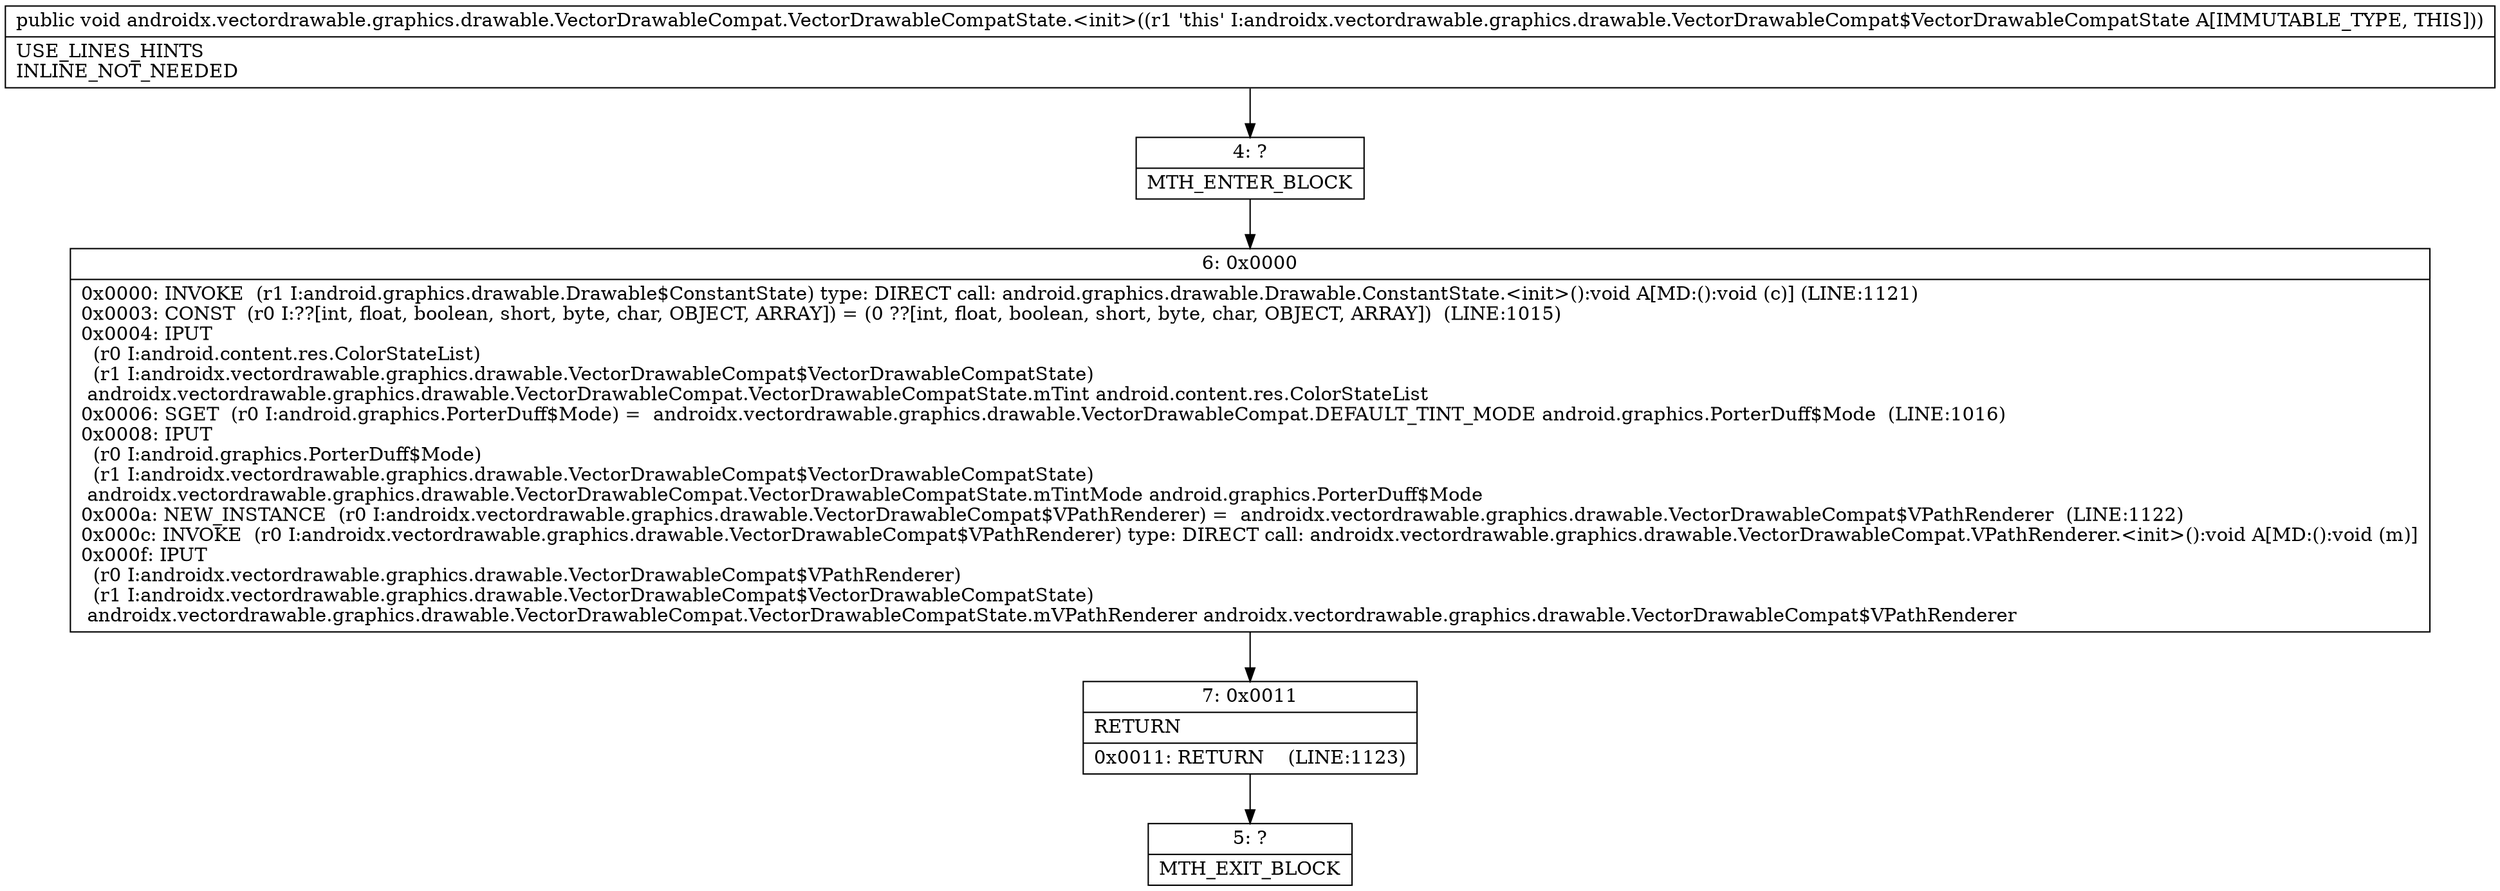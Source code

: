 digraph "CFG forandroidx.vectordrawable.graphics.drawable.VectorDrawableCompat.VectorDrawableCompatState.\<init\>()V" {
Node_4 [shape=record,label="{4\:\ ?|MTH_ENTER_BLOCK\l}"];
Node_6 [shape=record,label="{6\:\ 0x0000|0x0000: INVOKE  (r1 I:android.graphics.drawable.Drawable$ConstantState) type: DIRECT call: android.graphics.drawable.Drawable.ConstantState.\<init\>():void A[MD:():void (c)] (LINE:1121)\l0x0003: CONST  (r0 I:??[int, float, boolean, short, byte, char, OBJECT, ARRAY]) = (0 ??[int, float, boolean, short, byte, char, OBJECT, ARRAY])  (LINE:1015)\l0x0004: IPUT  \l  (r0 I:android.content.res.ColorStateList)\l  (r1 I:androidx.vectordrawable.graphics.drawable.VectorDrawableCompat$VectorDrawableCompatState)\l androidx.vectordrawable.graphics.drawable.VectorDrawableCompat.VectorDrawableCompatState.mTint android.content.res.ColorStateList \l0x0006: SGET  (r0 I:android.graphics.PorterDuff$Mode) =  androidx.vectordrawable.graphics.drawable.VectorDrawableCompat.DEFAULT_TINT_MODE android.graphics.PorterDuff$Mode  (LINE:1016)\l0x0008: IPUT  \l  (r0 I:android.graphics.PorterDuff$Mode)\l  (r1 I:androidx.vectordrawable.graphics.drawable.VectorDrawableCompat$VectorDrawableCompatState)\l androidx.vectordrawable.graphics.drawable.VectorDrawableCompat.VectorDrawableCompatState.mTintMode android.graphics.PorterDuff$Mode \l0x000a: NEW_INSTANCE  (r0 I:androidx.vectordrawable.graphics.drawable.VectorDrawableCompat$VPathRenderer) =  androidx.vectordrawable.graphics.drawable.VectorDrawableCompat$VPathRenderer  (LINE:1122)\l0x000c: INVOKE  (r0 I:androidx.vectordrawable.graphics.drawable.VectorDrawableCompat$VPathRenderer) type: DIRECT call: androidx.vectordrawable.graphics.drawable.VectorDrawableCompat.VPathRenderer.\<init\>():void A[MD:():void (m)]\l0x000f: IPUT  \l  (r0 I:androidx.vectordrawable.graphics.drawable.VectorDrawableCompat$VPathRenderer)\l  (r1 I:androidx.vectordrawable.graphics.drawable.VectorDrawableCompat$VectorDrawableCompatState)\l androidx.vectordrawable.graphics.drawable.VectorDrawableCompat.VectorDrawableCompatState.mVPathRenderer androidx.vectordrawable.graphics.drawable.VectorDrawableCompat$VPathRenderer \l}"];
Node_7 [shape=record,label="{7\:\ 0x0011|RETURN\l|0x0011: RETURN    (LINE:1123)\l}"];
Node_5 [shape=record,label="{5\:\ ?|MTH_EXIT_BLOCK\l}"];
MethodNode[shape=record,label="{public void androidx.vectordrawable.graphics.drawable.VectorDrawableCompat.VectorDrawableCompatState.\<init\>((r1 'this' I:androidx.vectordrawable.graphics.drawable.VectorDrawableCompat$VectorDrawableCompatState A[IMMUTABLE_TYPE, THIS]))  | USE_LINES_HINTS\lINLINE_NOT_NEEDED\l}"];
MethodNode -> Node_4;Node_4 -> Node_6;
Node_6 -> Node_7;
Node_7 -> Node_5;
}

